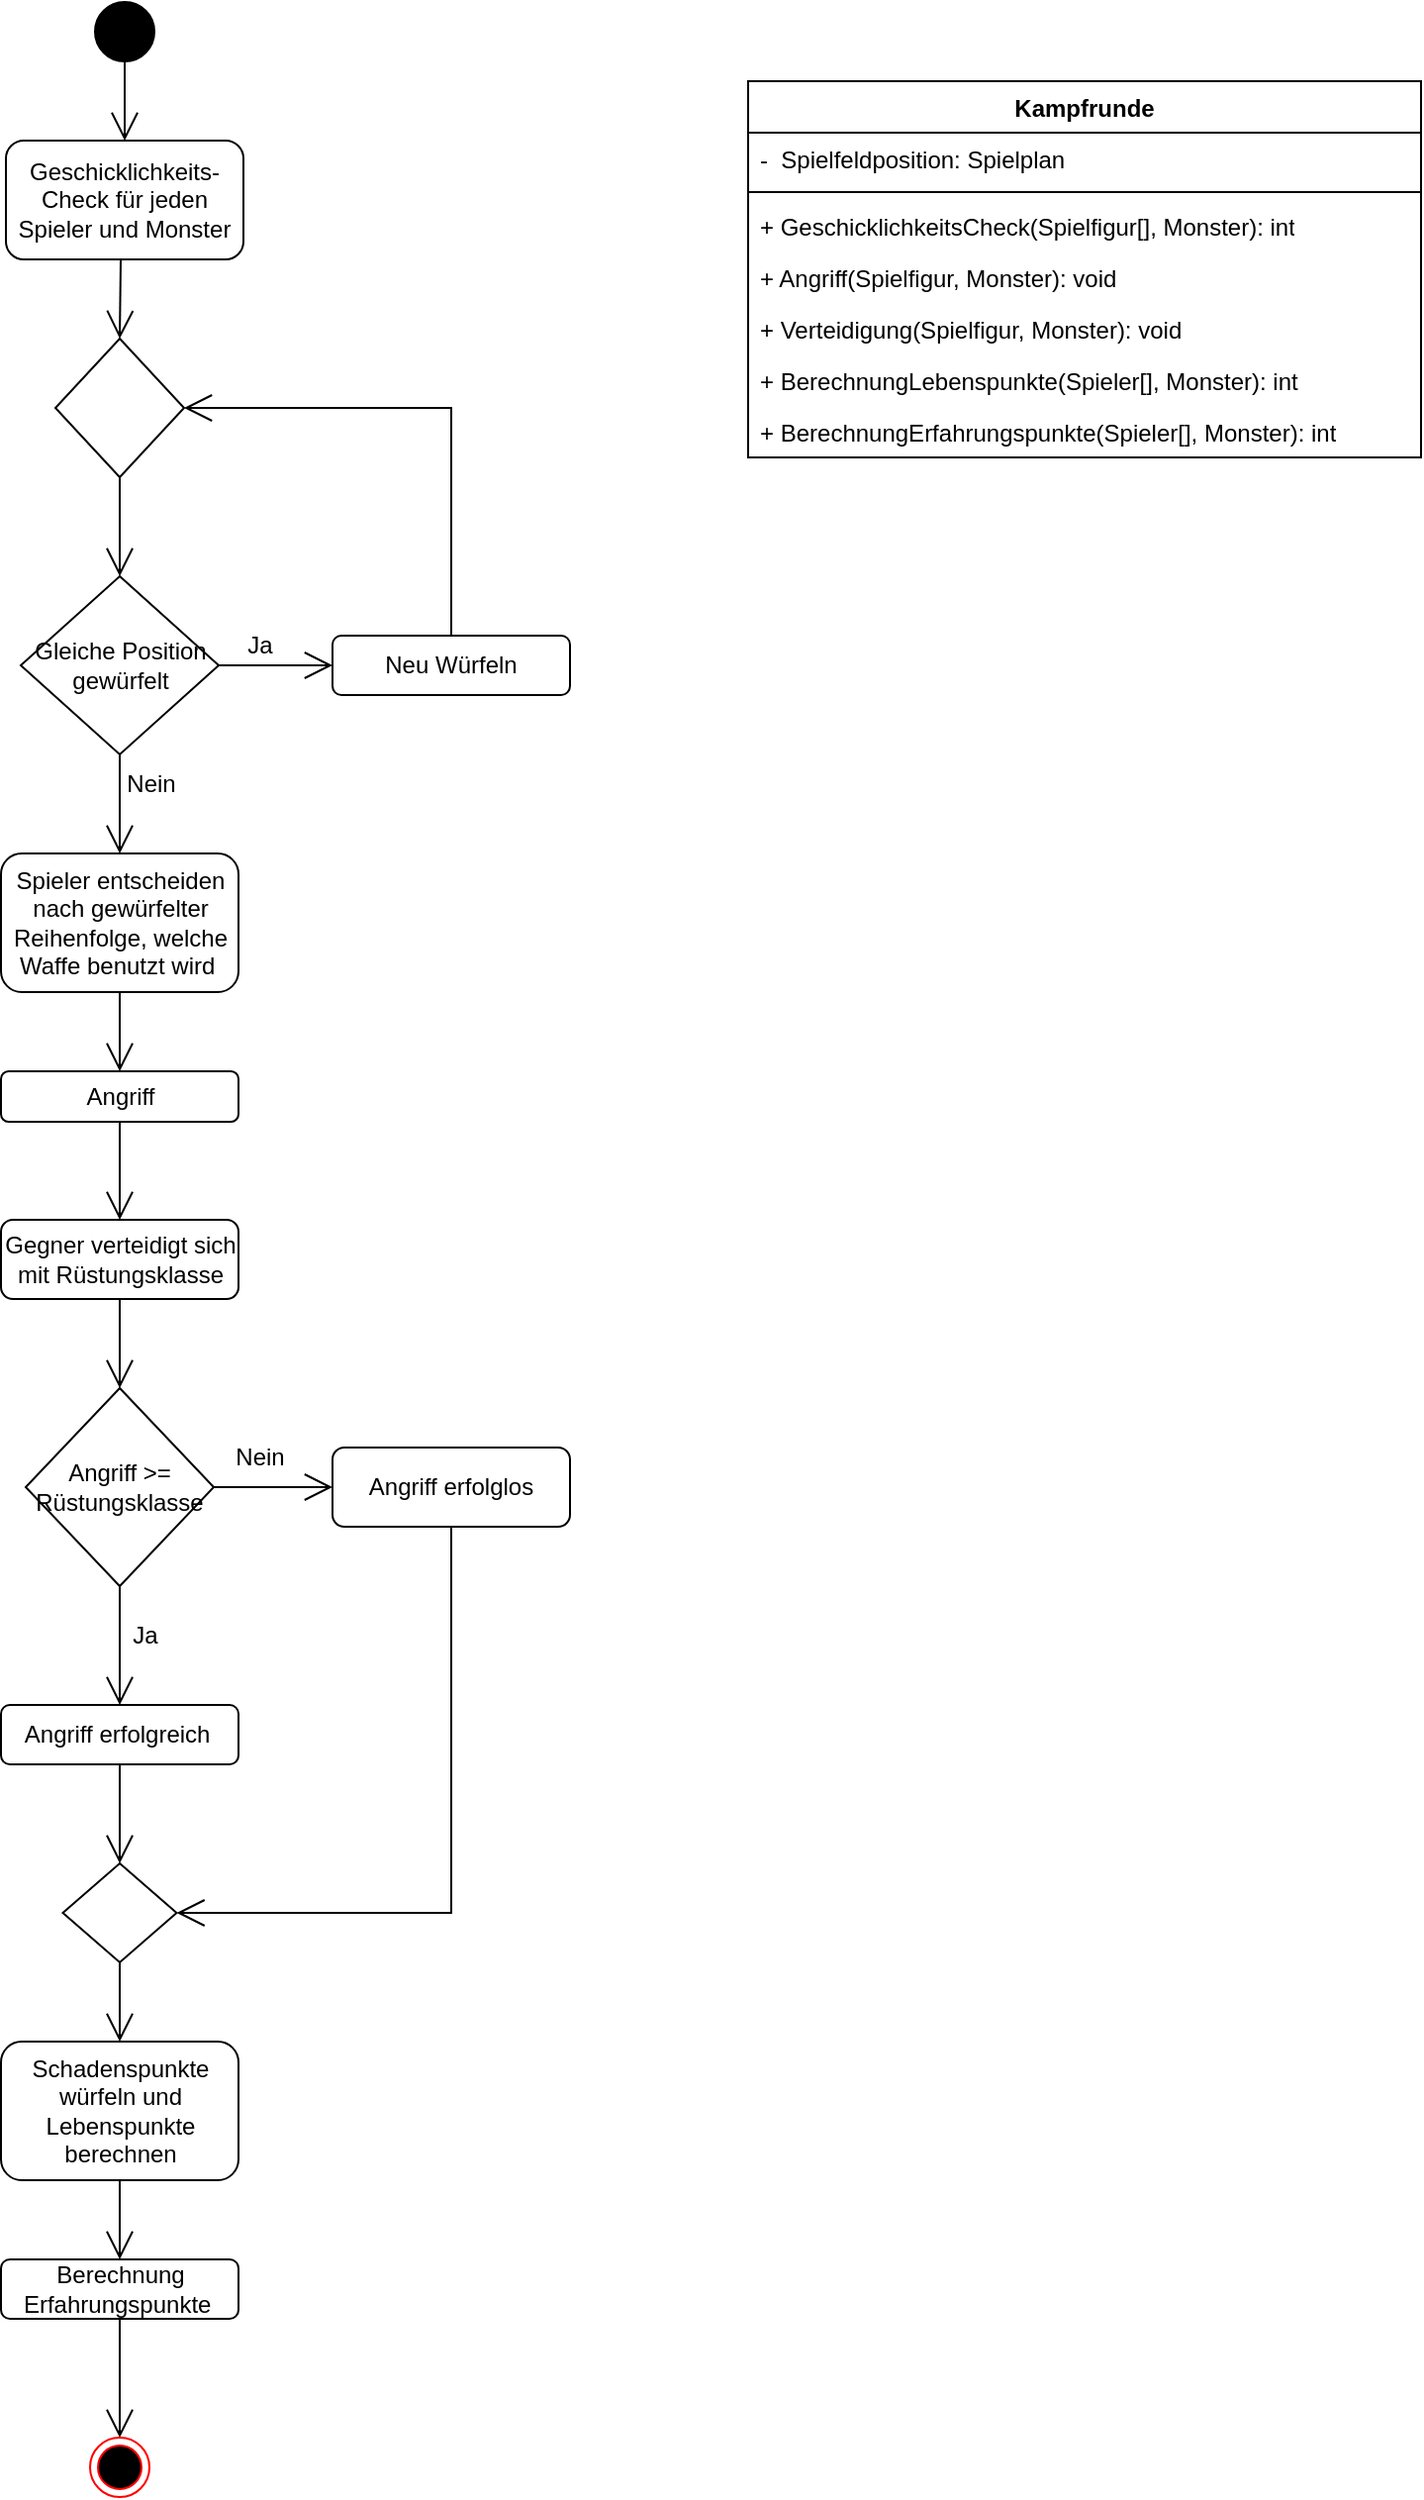 <mxfile version="21.0.10" type="device"><diagram name="Seite-1" id="pxSmswX1d24p9CVsTM7x"><mxGraphModel dx="1377" dy="1935" grid="1" gridSize="10" guides="1" tooltips="1" connect="1" arrows="1" fold="1" page="1" pageScale="1" pageWidth="827" pageHeight="1169" math="0" shadow="0"><root><mxCell id="0"/><mxCell id="1" parent="0"/><mxCell id="3sozLKkoNqJZm6iqwfKN-1" value="" style="ellipse;whiteSpace=wrap;html=1;aspect=fixed;fillColor=#000000;" vertex="1" parent="1"><mxGeometry x="180" y="-70" width="30" height="30" as="geometry"/></mxCell><mxCell id="3sozLKkoNqJZm6iqwfKN-8" value="Geschicklichkeits-Check für jeden Spieler und Monster" style="rounded=1;whiteSpace=wrap;html=1;" vertex="1" parent="1"><mxGeometry x="135" width="120" height="60" as="geometry"/></mxCell><mxCell id="3sozLKkoNqJZm6iqwfKN-9" value="Gleiche Position gewürfelt" style="rhombus;whiteSpace=wrap;html=1;" vertex="1" parent="1"><mxGeometry x="142.5" y="220" width="100" height="90" as="geometry"/></mxCell><mxCell id="3sozLKkoNqJZm6iqwfKN-10" value="Neu Würfeln" style="rounded=1;whiteSpace=wrap;html=1;" vertex="1" parent="1"><mxGeometry x="300" y="250" width="120" height="30" as="geometry"/></mxCell><mxCell id="3sozLKkoNqJZm6iqwfKN-12" value="Spieler entscheiden nach gewürfelter Reihenfolge, welche Waffe benutzt wird&amp;nbsp;" style="rounded=1;whiteSpace=wrap;html=1;" vertex="1" parent="1"><mxGeometry x="132.5" y="360" width="120" height="70" as="geometry"/></mxCell><mxCell id="3sozLKkoNqJZm6iqwfKN-13" value="Angriff" style="rounded=1;whiteSpace=wrap;html=1;" vertex="1" parent="1"><mxGeometry x="132.5" y="470" width="120" height="25.5" as="geometry"/></mxCell><mxCell id="3sozLKkoNqJZm6iqwfKN-14" value="Gegner verteidigt sich mit Rüstungsklasse" style="rounded=1;whiteSpace=wrap;html=1;" vertex="1" parent="1"><mxGeometry x="132.5" y="545" width="120" height="40" as="geometry"/></mxCell><mxCell id="3sozLKkoNqJZm6iqwfKN-15" value="Angriff &amp;gt;= Rüstungsklasse" style="rhombus;whiteSpace=wrap;html=1;" vertex="1" parent="1"><mxGeometry x="145" y="630" width="95" height="100" as="geometry"/></mxCell><mxCell id="3sozLKkoNqJZm6iqwfKN-16" value="Angriff erfolglos" style="rounded=1;whiteSpace=wrap;html=1;" vertex="1" parent="1"><mxGeometry x="300" y="660" width="120" height="40" as="geometry"/></mxCell><mxCell id="3sozLKkoNqJZm6iqwfKN-17" value="Angriff erfolgreich&amp;nbsp;" style="rounded=1;whiteSpace=wrap;html=1;" vertex="1" parent="1"><mxGeometry x="132.5" y="790" width="120" height="30" as="geometry"/></mxCell><mxCell id="3sozLKkoNqJZm6iqwfKN-18" value="" style="rhombus;whiteSpace=wrap;html=1;" vertex="1" parent="1"><mxGeometry x="163.75" y="870" width="57.5" height="50" as="geometry"/></mxCell><mxCell id="3sozLKkoNqJZm6iqwfKN-19" value="Schadenspunkte würfeln und Lebenspunkte berechnen" style="rounded=1;whiteSpace=wrap;html=1;" vertex="1" parent="1"><mxGeometry x="132.5" y="960" width="120" height="70" as="geometry"/></mxCell><mxCell id="3sozLKkoNqJZm6iqwfKN-20" value="Berechnung Erfahrungspunkte&amp;nbsp;" style="rounded=1;whiteSpace=wrap;html=1;" vertex="1" parent="1"><mxGeometry x="132.5" y="1070" width="120" height="30" as="geometry"/></mxCell><mxCell id="3sozLKkoNqJZm6iqwfKN-21" value="" style="endArrow=open;endFill=1;endSize=12;html=1;rounded=0;exitX=0.5;exitY=1;exitDx=0;exitDy=0;entryX=0.5;entryY=0;entryDx=0;entryDy=0;" edge="1" parent="1" source="3sozLKkoNqJZm6iqwfKN-1" target="3sozLKkoNqJZm6iqwfKN-8"><mxGeometry width="160" relative="1" as="geometry"><mxPoint x="310" y="390" as="sourcePoint"/><mxPoint x="470" y="390" as="targetPoint"/></mxGeometry></mxCell><mxCell id="3sozLKkoNqJZm6iqwfKN-24" value="" style="endArrow=open;endFill=1;endSize=12;html=1;rounded=0;entryX=0;entryY=0.5;entryDx=0;entryDy=0;exitX=1;exitY=0.5;exitDx=0;exitDy=0;" edge="1" parent="1" source="3sozLKkoNqJZm6iqwfKN-9" target="3sozLKkoNqJZm6iqwfKN-10"><mxGeometry width="160" relative="1" as="geometry"><mxPoint x="205" y="300" as="sourcePoint"/><mxPoint x="205" y="340" as="targetPoint"/></mxGeometry></mxCell><mxCell id="3sozLKkoNqJZm6iqwfKN-25" value="" style="endArrow=open;endFill=1;endSize=12;html=1;rounded=0;entryX=1;entryY=0.5;entryDx=0;entryDy=0;exitX=0.5;exitY=0;exitDx=0;exitDy=0;" edge="1" parent="1" source="3sozLKkoNqJZm6iqwfKN-10" target="3sozLKkoNqJZm6iqwfKN-28"><mxGeometry width="160" relative="1" as="geometry"><mxPoint x="255" y="255" as="sourcePoint"/><mxPoint x="310" y="255" as="targetPoint"/><Array as="points"><mxPoint x="360" y="135"/></Array></mxGeometry></mxCell><mxCell id="3sozLKkoNqJZm6iqwfKN-26" value="Ja" style="text;html=1;align=center;verticalAlign=middle;resizable=0;points=[];autosize=1;strokeColor=none;fillColor=none;" vertex="1" parent="1"><mxGeometry x="242.5" y="240" width="40" height="30" as="geometry"/></mxCell><mxCell id="3sozLKkoNqJZm6iqwfKN-27" value="Nein" style="text;html=1;align=center;verticalAlign=middle;resizable=0;points=[];autosize=1;strokeColor=none;fillColor=none;" vertex="1" parent="1"><mxGeometry x="182.5" y="310" width="50" height="30" as="geometry"/></mxCell><mxCell id="3sozLKkoNqJZm6iqwfKN-28" value="" style="rhombus;whiteSpace=wrap;html=1;" vertex="1" parent="1"><mxGeometry x="160" y="100" width="65" height="70" as="geometry"/></mxCell><mxCell id="3sozLKkoNqJZm6iqwfKN-29" value="" style="endArrow=open;endFill=1;endSize=12;html=1;rounded=0;entryX=0.5;entryY=0;entryDx=0;entryDy=0;" edge="1" parent="1" target="3sozLKkoNqJZm6iqwfKN-28"><mxGeometry width="160" relative="1" as="geometry"><mxPoint x="193" y="60" as="sourcePoint"/><mxPoint x="205" y="10" as="targetPoint"/></mxGeometry></mxCell><mxCell id="3sozLKkoNqJZm6iqwfKN-30" value="" style="endArrow=open;endFill=1;endSize=12;html=1;rounded=0;entryX=0.5;entryY=0;entryDx=0;entryDy=0;exitX=0.5;exitY=1;exitDx=0;exitDy=0;" edge="1" parent="1" source="3sozLKkoNqJZm6iqwfKN-28" target="3sozLKkoNqJZm6iqwfKN-9"><mxGeometry width="160" relative="1" as="geometry"><mxPoint x="203" y="70" as="sourcePoint"/><mxPoint x="203" y="110" as="targetPoint"/></mxGeometry></mxCell><mxCell id="3sozLKkoNqJZm6iqwfKN-31" value="" style="endArrow=open;endFill=1;endSize=12;html=1;rounded=0;entryX=0.5;entryY=0;entryDx=0;entryDy=0;exitX=0.5;exitY=1;exitDx=0;exitDy=0;" edge="1" parent="1" source="3sozLKkoNqJZm6iqwfKN-9" target="3sozLKkoNqJZm6iqwfKN-12"><mxGeometry width="160" relative="1" as="geometry"><mxPoint x="203" y="180" as="sourcePoint"/><mxPoint x="203" y="230" as="targetPoint"/></mxGeometry></mxCell><mxCell id="3sozLKkoNqJZm6iqwfKN-32" value="" style="endArrow=open;endFill=1;endSize=12;html=1;rounded=0;entryX=0.5;entryY=0;entryDx=0;entryDy=0;exitX=0.5;exitY=1;exitDx=0;exitDy=0;" edge="1" parent="1" source="3sozLKkoNqJZm6iqwfKN-12" target="3sozLKkoNqJZm6iqwfKN-13"><mxGeometry width="160" relative="1" as="geometry"><mxPoint x="203" y="180" as="sourcePoint"/><mxPoint x="203" y="230" as="targetPoint"/></mxGeometry></mxCell><mxCell id="3sozLKkoNqJZm6iqwfKN-33" value="" style="endArrow=open;endFill=1;endSize=12;html=1;rounded=0;entryX=0.5;entryY=0;entryDx=0;entryDy=0;exitX=0.5;exitY=1;exitDx=0;exitDy=0;" edge="1" parent="1" source="3sozLKkoNqJZm6iqwfKN-13" target="3sozLKkoNqJZm6iqwfKN-14"><mxGeometry width="160" relative="1" as="geometry"><mxPoint x="203" y="440" as="sourcePoint"/><mxPoint x="203" y="490" as="targetPoint"/></mxGeometry></mxCell><mxCell id="3sozLKkoNqJZm6iqwfKN-34" value="" style="endArrow=open;endFill=1;endSize=12;html=1;rounded=0;entryX=0.5;entryY=0;entryDx=0;entryDy=0;exitX=0.5;exitY=1;exitDx=0;exitDy=0;" edge="1" parent="1" source="3sozLKkoNqJZm6iqwfKN-14" target="3sozLKkoNqJZm6iqwfKN-15"><mxGeometry width="160" relative="1" as="geometry"><mxPoint x="190" y="590" as="sourcePoint"/><mxPoint x="203" y="555" as="targetPoint"/></mxGeometry></mxCell><mxCell id="3sozLKkoNqJZm6iqwfKN-35" value="" style="endArrow=open;endFill=1;endSize=12;html=1;rounded=0;entryX=0;entryY=0.5;entryDx=0;entryDy=0;exitX=1;exitY=0.5;exitDx=0;exitDy=0;" edge="1" parent="1" source="3sozLKkoNqJZm6iqwfKN-15" target="3sozLKkoNqJZm6iqwfKN-16"><mxGeometry width="160" relative="1" as="geometry"><mxPoint x="203" y="595" as="sourcePoint"/><mxPoint x="203" y="640" as="targetPoint"/></mxGeometry></mxCell><mxCell id="3sozLKkoNqJZm6iqwfKN-36" value="" style="endArrow=open;endFill=1;endSize=12;html=1;rounded=0;entryX=0.5;entryY=0;entryDx=0;entryDy=0;exitX=0.5;exitY=1;exitDx=0;exitDy=0;" edge="1" parent="1" source="3sozLKkoNqJZm6iqwfKN-15" target="3sozLKkoNqJZm6iqwfKN-17"><mxGeometry width="160" relative="1" as="geometry"><mxPoint x="200" y="740" as="sourcePoint"/><mxPoint x="310" y="690" as="targetPoint"/></mxGeometry></mxCell><mxCell id="3sozLKkoNqJZm6iqwfKN-37" value="" style="endArrow=open;endFill=1;endSize=12;html=1;rounded=0;exitX=0.5;exitY=1;exitDx=0;exitDy=0;entryX=1;entryY=0.5;entryDx=0;entryDy=0;" edge="1" parent="1" source="3sozLKkoNqJZm6iqwfKN-16" target="3sozLKkoNqJZm6iqwfKN-18"><mxGeometry width="160" relative="1" as="geometry"><mxPoint x="250" y="690" as="sourcePoint"/><mxPoint x="360" y="840" as="targetPoint"/><Array as="points"><mxPoint x="360" y="895"/></Array></mxGeometry></mxCell><mxCell id="3sozLKkoNqJZm6iqwfKN-38" value="Nein" style="text;html=1;align=center;verticalAlign=middle;resizable=0;points=[];autosize=1;strokeColor=none;fillColor=none;" vertex="1" parent="1"><mxGeometry x="237.5" y="650" width="50" height="30" as="geometry"/></mxCell><mxCell id="3sozLKkoNqJZm6iqwfKN-39" value="Ja" style="text;html=1;align=center;verticalAlign=middle;resizable=0;points=[];autosize=1;strokeColor=none;fillColor=none;" vertex="1" parent="1"><mxGeometry x="185" y="740" width="40" height="30" as="geometry"/></mxCell><mxCell id="3sozLKkoNqJZm6iqwfKN-40" value="" style="endArrow=open;endFill=1;endSize=12;html=1;rounded=0;exitX=0.5;exitY=1;exitDx=0;exitDy=0;entryX=0.5;entryY=0;entryDx=0;entryDy=0;" edge="1" parent="1" source="3sozLKkoNqJZm6iqwfKN-17" target="3sozLKkoNqJZm6iqwfKN-18"><mxGeometry width="160" relative="1" as="geometry"><mxPoint x="370" y="710" as="sourcePoint"/><mxPoint x="370" y="850" as="targetPoint"/></mxGeometry></mxCell><mxCell id="3sozLKkoNqJZm6iqwfKN-41" value="" style="endArrow=open;endFill=1;endSize=12;html=1;rounded=0;exitX=0.5;exitY=1;exitDx=0;exitDy=0;entryX=0.5;entryY=0;entryDx=0;entryDy=0;" edge="1" parent="1" source="3sozLKkoNqJZm6iqwfKN-18" target="3sozLKkoNqJZm6iqwfKN-19"><mxGeometry width="160" relative="1" as="geometry"><mxPoint x="203" y="830" as="sourcePoint"/><mxPoint x="203" y="880" as="targetPoint"/></mxGeometry></mxCell><mxCell id="3sozLKkoNqJZm6iqwfKN-42" value="" style="endArrow=open;endFill=1;endSize=12;html=1;rounded=0;exitX=0.5;exitY=1;exitDx=0;exitDy=0;entryX=0.5;entryY=0;entryDx=0;entryDy=0;" edge="1" parent="1" source="3sozLKkoNqJZm6iqwfKN-19" target="3sozLKkoNqJZm6iqwfKN-20"><mxGeometry width="160" relative="1" as="geometry"><mxPoint x="203" y="930" as="sourcePoint"/><mxPoint x="203" y="970" as="targetPoint"/></mxGeometry></mxCell><mxCell id="3sozLKkoNqJZm6iqwfKN-43" value="" style="endArrow=open;endFill=1;endSize=12;html=1;rounded=0;exitX=0.5;exitY=1;exitDx=0;exitDy=0;" edge="1" parent="1" source="3sozLKkoNqJZm6iqwfKN-20" target="3sozLKkoNqJZm6iqwfKN-44"><mxGeometry width="160" relative="1" as="geometry"><mxPoint x="203" y="1040" as="sourcePoint"/><mxPoint x="193" y="1140" as="targetPoint"/></mxGeometry></mxCell><mxCell id="3sozLKkoNqJZm6iqwfKN-44" value="" style="ellipse;html=1;shape=endState;fillColor=#000000;strokeColor=#ff0000;" vertex="1" parent="1"><mxGeometry x="177.5" y="1160" width="30" height="30" as="geometry"/></mxCell><mxCell id="3sozLKkoNqJZm6iqwfKN-45" value="Kampfrunde" style="swimlane;fontStyle=1;align=center;verticalAlign=top;childLayout=stackLayout;horizontal=1;startSize=26;horizontalStack=0;resizeParent=1;resizeParentMax=0;resizeLast=0;collapsible=1;marginBottom=0;whiteSpace=wrap;html=1;" vertex="1" parent="1"><mxGeometry x="510" y="-30" width="340" height="190" as="geometry"/></mxCell><mxCell id="3sozLKkoNqJZm6iqwfKN-46" value="-&amp;nbsp; Spielfeldposition: Spielplan" style="text;strokeColor=none;fillColor=none;align=left;verticalAlign=top;spacingLeft=4;spacingRight=4;overflow=hidden;rotatable=0;points=[[0,0.5],[1,0.5]];portConstraint=eastwest;whiteSpace=wrap;html=1;" vertex="1" parent="3sozLKkoNqJZm6iqwfKN-45"><mxGeometry y="26" width="340" height="26" as="geometry"/></mxCell><mxCell id="3sozLKkoNqJZm6iqwfKN-47" value="" style="line;strokeWidth=1;fillColor=none;align=left;verticalAlign=middle;spacingTop=-1;spacingLeft=3;spacingRight=3;rotatable=0;labelPosition=right;points=[];portConstraint=eastwest;strokeColor=inherit;" vertex="1" parent="3sozLKkoNqJZm6iqwfKN-45"><mxGeometry y="52" width="340" height="8" as="geometry"/></mxCell><mxCell id="3sozLKkoNqJZm6iqwfKN-48" value="+ GeschicklichkeitsCheck(Spielfigur[], Monster): int" style="text;strokeColor=none;fillColor=none;align=left;verticalAlign=top;spacingLeft=4;spacingRight=4;overflow=hidden;rotatable=0;points=[[0,0.5],[1,0.5]];portConstraint=eastwest;whiteSpace=wrap;html=1;" vertex="1" parent="3sozLKkoNqJZm6iqwfKN-45"><mxGeometry y="60" width="340" height="26" as="geometry"/></mxCell><mxCell id="3sozLKkoNqJZm6iqwfKN-49" value="+ Angriff(Spielfigur, Monster): void" style="text;strokeColor=none;fillColor=none;align=left;verticalAlign=top;spacingLeft=4;spacingRight=4;overflow=hidden;rotatable=0;points=[[0,0.5],[1,0.5]];portConstraint=eastwest;whiteSpace=wrap;html=1;" vertex="1" parent="3sozLKkoNqJZm6iqwfKN-45"><mxGeometry y="86" width="340" height="26" as="geometry"/></mxCell><mxCell id="3sozLKkoNqJZm6iqwfKN-51" value="+ Verteidigung(Spielfigur, Monster): void" style="text;strokeColor=none;fillColor=none;align=left;verticalAlign=top;spacingLeft=4;spacingRight=4;overflow=hidden;rotatable=0;points=[[0,0.5],[1,0.5]];portConstraint=eastwest;whiteSpace=wrap;html=1;" vertex="1" parent="3sozLKkoNqJZm6iqwfKN-45"><mxGeometry y="112" width="340" height="26" as="geometry"/></mxCell><mxCell id="3sozLKkoNqJZm6iqwfKN-50" value="+ BerechnungLebenspunkte(Spieler[], Monster): int" style="text;strokeColor=none;fillColor=none;align=left;verticalAlign=top;spacingLeft=4;spacingRight=4;overflow=hidden;rotatable=0;points=[[0,0.5],[1,0.5]];portConstraint=eastwest;whiteSpace=wrap;html=1;" vertex="1" parent="3sozLKkoNqJZm6iqwfKN-45"><mxGeometry y="138" width="340" height="26" as="geometry"/></mxCell><mxCell id="3sozLKkoNqJZm6iqwfKN-52" value="+ BerechnungErfahrungspunkte(Spieler[], Monster): int" style="text;strokeColor=none;fillColor=none;align=left;verticalAlign=top;spacingLeft=4;spacingRight=4;overflow=hidden;rotatable=0;points=[[0,0.5],[1,0.5]];portConstraint=eastwest;whiteSpace=wrap;html=1;" vertex="1" parent="3sozLKkoNqJZm6iqwfKN-45"><mxGeometry y="164" width="340" height="26" as="geometry"/></mxCell></root></mxGraphModel></diagram></mxfile>